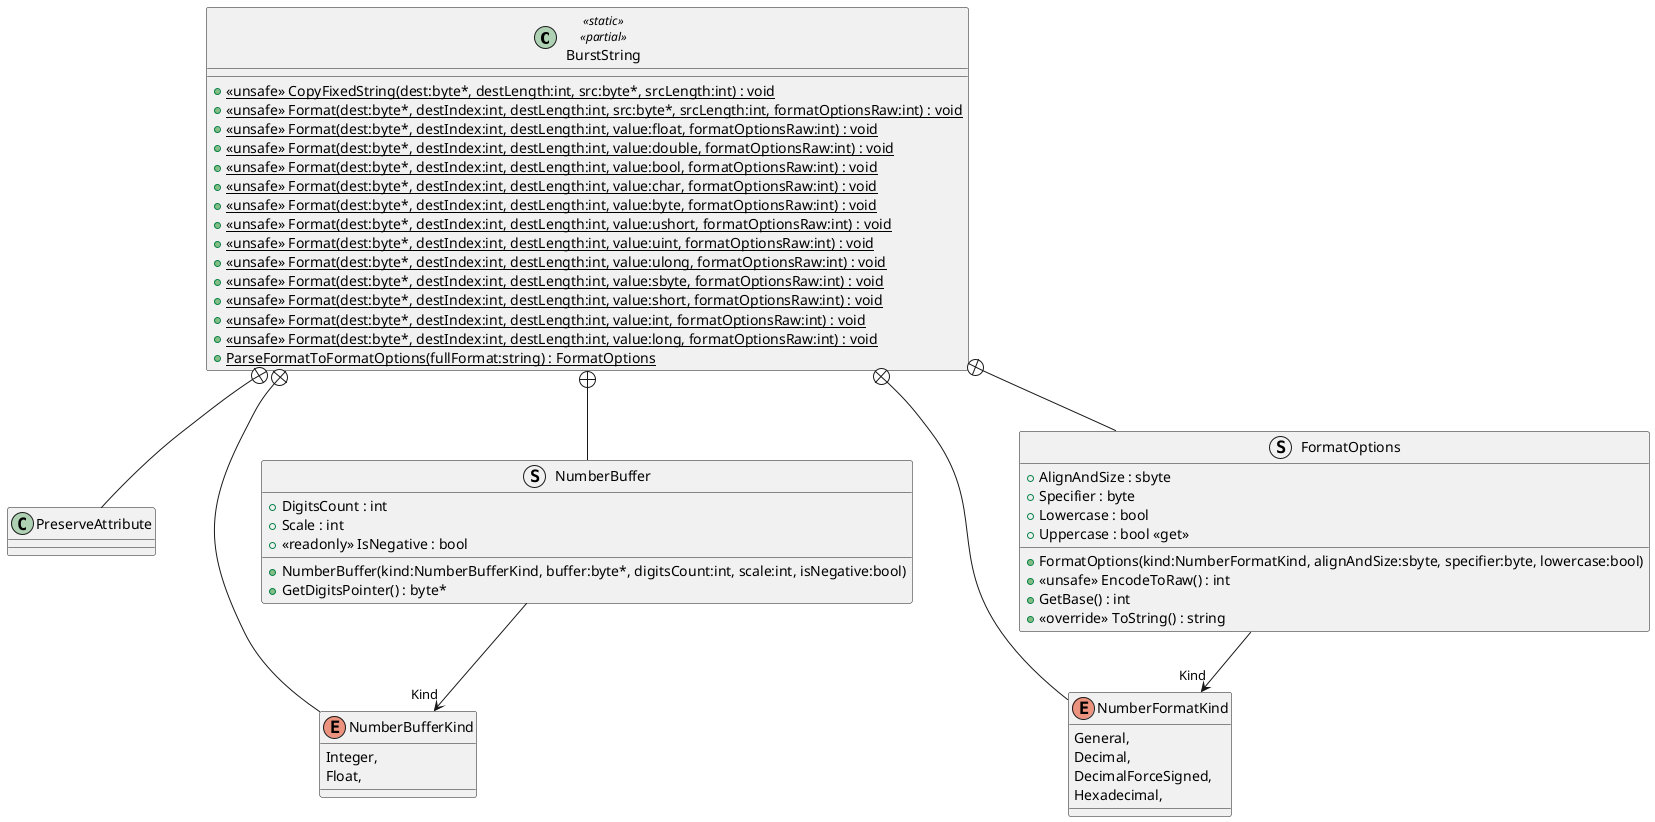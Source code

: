 @startuml
class BurstString <<static>> <<partial>> {
    + {static} <<unsafe>> CopyFixedString(dest:byte*, destLength:int, src:byte*, srcLength:int) : void
    + {static} <<unsafe>> Format(dest:byte*, destIndex:int, destLength:int, src:byte*, srcLength:int, formatOptionsRaw:int) : void
    + {static} <<unsafe>> Format(dest:byte*, destIndex:int, destLength:int, value:float, formatOptionsRaw:int) : void
    + {static} <<unsafe>> Format(dest:byte*, destIndex:int, destLength:int, value:double, formatOptionsRaw:int) : void
    + {static} <<unsafe>> Format(dest:byte*, destIndex:int, destLength:int, value:bool, formatOptionsRaw:int) : void
    + {static} <<unsafe>> Format(dest:byte*, destIndex:int, destLength:int, value:char, formatOptionsRaw:int) : void
    + {static} <<unsafe>> Format(dest:byte*, destIndex:int, destLength:int, value:byte, formatOptionsRaw:int) : void
    + {static} <<unsafe>> Format(dest:byte*, destIndex:int, destLength:int, value:ushort, formatOptionsRaw:int) : void
    + {static} <<unsafe>> Format(dest:byte*, destIndex:int, destLength:int, value:uint, formatOptionsRaw:int) : void
    + {static} <<unsafe>> Format(dest:byte*, destIndex:int, destLength:int, value:ulong, formatOptionsRaw:int) : void
    + {static} <<unsafe>> Format(dest:byte*, destIndex:int, destLength:int, value:sbyte, formatOptionsRaw:int) : void
    + {static} <<unsafe>> Format(dest:byte*, destIndex:int, destLength:int, value:short, formatOptionsRaw:int) : void
    + {static} <<unsafe>> Format(dest:byte*, destIndex:int, destLength:int, value:int, formatOptionsRaw:int) : void
    + {static} <<unsafe>> Format(dest:byte*, destIndex:int, destLength:int, value:long, formatOptionsRaw:int) : void
    + {static} ParseFormatToFormatOptions(fullFormat:string) : FormatOptions
}
class PreserveAttribute {
}
enum NumberBufferKind {
    Integer,
    Float,
}
struct NumberBuffer {
    + NumberBuffer(kind:NumberBufferKind, buffer:byte*, digitsCount:int, scale:int, isNegative:bool)
    + DigitsCount : int
    + Scale : int
    + <<readonly>> IsNegative : bool
    + GetDigitsPointer() : byte*
}
enum NumberFormatKind {
    General,
    Decimal,
    DecimalForceSigned,
    Hexadecimal,
}
struct FormatOptions {
    + FormatOptions(kind:NumberFormatKind, alignAndSize:sbyte, specifier:byte, lowercase:bool)
    + AlignAndSize : sbyte
    + Specifier : byte
    + Lowercase : bool
    + Uppercase : bool <<get>>
    + <<unsafe>> EncodeToRaw() : int
    + GetBase() : int
    + <<override>> ToString() : string
}
BurstString +-- PreserveAttribute
BurstString +-- NumberBufferKind
BurstString +-- NumberBuffer
NumberBuffer --> "Kind" NumberBufferKind
BurstString +-- NumberFormatKind
BurstString +-- FormatOptions
FormatOptions --> "Kind" NumberFormatKind
@enduml
